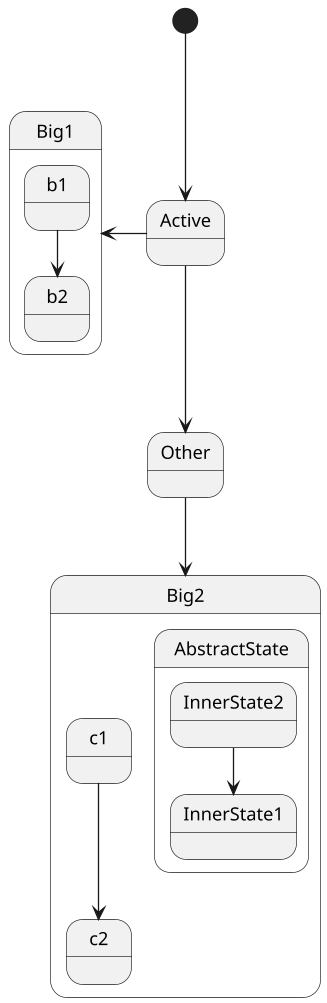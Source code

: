 {
  "sha1": "hsclvuos01v1yu35hncbfcjqm95nyp9",
  "insertion": {
    "when": "2024-06-03T18:59:29.966Z",
    "user": "plantuml@gmail.com"
  }
}
@startuml
scale 1.3

[*] --> Active
Active --> Other
Active -le-> Big1

state Big1 {
  b1 --> b2
}

state Big2 {
  c1 --> c2
  state AbstractState {
   InnerState2 --> InnerState1
  }
}

Other --> Big2

@enduml
